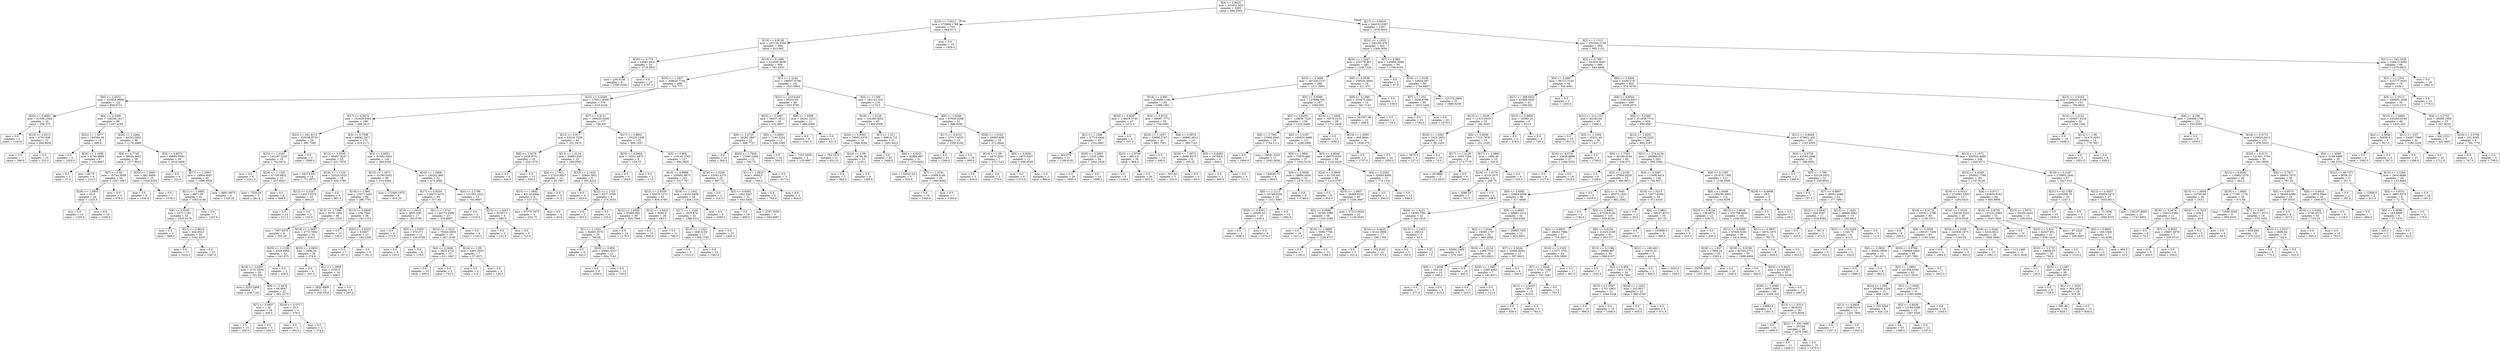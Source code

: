 digraph Tree {
node [shape=box] ;
0 [label="X[4] <= 2.9425\nmse = 331651.529\nsamples = 2000\nvalue = 994.5005"] ;
1 [label="X[10] <= 7.6513\nmse = 272968.1789\nsamples = 703\nvalue = 844.0171"] ;
0 -> 1 [labeldistance=2.5, labelangle=45, headlabel="True"] ;
2 [label="X[19] <= 0.9128\nmse = 247128.2354\nsamples = 684\nvalue = 813.962"] ;
1 -> 2 ;
3 [label="X[20] <= 0.774\nmse = 10081.4931\nsamples = 24\nvalue = 1719.5833"] ;
2 -> 3 ;
4 [label="mse = 246.9136\nsamples = 9\nvalue = 1590.5556"] ;
3 -> 4 ;
5 [label="mse = 0.0\nsamples = 15\nvalue = 1797.0"] ;
3 -> 5 ;
6 [label="X[18] <= 9.1486\nmse = 224839.9839\nsamples = 660\nvalue = 781.0303"] ;
2 -> 6 ;
7 [label="X[25] <= 1.1937\nmse = 208620.7194\nsamples = 498\nvalue = 702.7771"] ;
6 -> 7 ;
8 [label="X[6] <= 2.4572\nmse = 210924.9909\nsamples = 122\nvalue = 959.6721"] ;
7 -> 8 ;
9 [label="X[20] <= 0.8662\nmse = 61536.2344\nsamples = 24\nvalue = 356.375"] ;
8 -> 9 ;
10 [label="mse = 0.0\nsamples = 2\nvalue = 1143.0"] ;
9 -> 10 ;
11 [label="X[13] <= 0.8212\nmse = 5763.936\nsamples = 22\nvalue = 284.8636"] ;
9 -> 11 ;
12 [label="mse = 0.0\nsamples = 7\nvalue = 396.0"] ;
11 -> 12 ;
13 [label="mse = 0.0\nsamples = 15\nvalue = 233.0"] ;
11 -> 13 ;
14 [label="X[4] <= 2.4306\nmse = 136546.1617\nsamples = 98\nvalue = 1107.4184"] ;
8 -> 14 ;
15 [label="X[22] <= 1.0077\nmse = 184594.04\nsamples = 10\nvalue = 499.6"] ;
14 -> 15 ;
16 [label="mse = 0.0\nsamples = 4\nvalue = 1020.0"] ;
15 -> 16 ;
17 [label="X[24] <= 1.1696\nmse = 6749.8889\nsamples = 6\nvalue = 152.6667"] ;
15 -> 17 ;
18 [label="mse = 0.0\nsamples = 2\nvalue = 37.0"] ;
17 -> 18 ;
19 [label="mse = 90.75\nsamples = 4\nvalue = 210.5"] ;
17 -> 19 ;
20 [label="X[26] <= 1.2464\nmse = 84333.2953\nsamples = 88\nvalue = 1176.4886"] ;
14 -> 20 ;
21 [label="X[9] <= 4.7745\nmse = 30034.9822\nsamples = 39\nvalue = 1377.6923"] ;
20 -> 21 ;
22 [label="X[7] <= 0.85\nmse = 16744.3056\nsamples = 24\nvalue = 1267.1667"] ;
21 -> 22 ;
23 [label="X[26] <= 1.0955\nmse = 25.0\nsamples = 20\nvalue = 1325.0"] ;
22 -> 23 ;
24 [label="mse = 0.0\nsamples = 10\nvalue = 1320.0"] ;
23 -> 24 ;
25 [label="mse = 0.0\nsamples = 10\nvalue = 1330.0"] ;
23 -> 25 ;
26 [label="mse = 0.0\nsamples = 4\nvalue = 978.0"] ;
22 -> 26 ;
27 [label="X[22] <= 1.0097\nmse = 481.8489\nsamples = 15\nvalue = 1554.5333"] ;
21 -> 27 ;
28 [label="mse = 0.0\nsamples = 8\nvalue = 1534.0"] ;
27 -> 28 ;
29 [label="mse = 0.0\nsamples = 7\nvalue = 1578.0"] ;
27 -> 29 ;
30 [label="X[5] <= 0.8573\nmse = 69683.8592\nsamples = 49\nvalue = 1016.3469"] ;
20 -> 30 ;
31 [label="mse = 0.0\nsamples = 4\nvalue = 222.0"] ;
30 -> 31 ;
32 [label="X[17] <= 1.2005\nmse = 14804.6647\nsamples = 45\nvalue = 1086.9556"] ;
30 -> 32 ;
33 [label="X[11] <= 1.0692\nmse = 9071.95\nsamples = 41\nvalue = 1063.4146"] ;
32 -> 33 ;
34 [label="X[8] <= 0.9245\nmse = 2572.1185\nsamples = 34\nvalue = 1025.6176"] ;
33 -> 34 ;
35 [label="mse = 0.0\nsamples = 4\nvalue = 898.0"] ;
34 -> 35 ;
36 [label="X[11] <= 0.9618\nmse = 454.0322\nsamples = 30\nvalue = 1042.6333"] ;
34 -> 36 ;
37 [label="mse = 0.0\nsamples = 17\nvalue = 1024.0"] ;
36 -> 37 ;
38 [label="mse = 0.0\nsamples = 13\nvalue = 1067.0"] ;
36 -> 38 ;
39 [label="mse = 0.0\nsamples = 7\nvalue = 1247.0"] ;
33 -> 39 ;
40 [label="mse = 9661.6875\nsamples = 4\nvalue = 1328.25"] ;
32 -> 40 ;
41 [label="X[25] <= 3.4349\nmse = 179511.8398\nsamples = 376\nvalue = 619.4229"] ;
7 -> 41 ;
42 [label="X[17] <= 0.8474\nmse = 151929.6503\nsamples = 199\nvalue = 488.2613"] ;
41 -> 42 ;
43 [label="X[21] <= 261.6113\nmse = 329198.8733\nsamples = 24\nvalue = 991.7083"] ;
42 -> 43 ;
44 [label="X[22] <= 1.0197\nmse = 142197.5235\nsamples = 19\nvalue = 752.9474"] ;
43 -> 44 ;
45 [label="mse = 0.0\nsamples = 6\nvalue = 1241.0"] ;
44 -> 45 ;
46 [label="X[19] <= 1.1335\nmse = 47150.9822\nsamples = 13\nvalue = 527.6923"] ;
44 -> 46 ;
47 [label="mse = 7534.24\nsamples = 5\nvalue = 261.6"] ;
46 -> 47 ;
48 [label="mse = 0.0\nsamples = 8\nvalue = 694.0"] ;
46 -> 48 ;
49 [label="mse = 0.0\nsamples = 5\nvalue = 1899.0"] ;
43 -> 49 ;
50 [label="X[5] <= 0.7538\nmse = 88091.2671\nsamples = 175\nvalue = 419.2171"] ;
42 -> 50 ;
51 [label="X[12] <= 3.0535\nmse = 60407.9247\nsamples = 33\nvalue = 631.7879"] ;
50 -> 51 ;
52 [label="mse = 64174.551\nsamples = 14\nvalue = 771.8571"] ;
51 -> 52 ;
53 [label="X[19] <= 1.1128\nmse = 32524.0332\nsamples = 19\nvalue = 528.5789"] ;
51 -> 53 ;
54 [label="X[12] <= 3.5267\nmse = 14017.9375\nsamples = 16\nvalue = 466.25"] ;
53 -> 54 ;
55 [label="mse = 0.0\nsamples = 14\nvalue = 511.0"] ;
54 -> 55 ;
56 [label="mse = 0.0\nsamples = 2\nvalue = 153.0"] ;
54 -> 56 ;
57 [label="mse = 0.0\nsamples = 3\nvalue = 861.0"] ;
53 -> 57 ;
58 [label="X[3] <= 1.0053\nmse = 81583.2904\nsamples = 142\nvalue = 369.8169"] ;
50 -> 58 ;
59 [label="X[13] <= 1.1671\nmse = 32180.0202\nsamples = 90\nvalue = 310.0444"] ;
58 -> 59 ;
60 [label="X[19] <= 1.095\nmse = 13477.5442\nsamples = 86\nvalue = 286.7791"] ;
59 -> 60 ;
61 [label="X[12] <= 1.7306\nmse = 9276.1456\nsamples = 60\nvalue = 341.2333"] ;
60 -> 61 ;
62 [label="mse = 7507.9375\nsamples = 8\nvalue = 505.25"] ;
61 -> 62 ;
63 [label="X[19] <= 1.0687\nmse = 4772.7692\nsamples = 52\nvalue = 316.0"] ;
61 -> 63 ;
64 [label="X[25] <= 3.1238\nmse = 4328.6094\nsamples = 32\nvalue = 341.875"] ;
63 -> 64 ;
65 [label="X[18] <= 3.4297\nmse = 3721.6504\nsamples = 29\nvalue = 331.931"] ;
64 -> 65 ;
66 [label="mse = 3253.3469\nsamples = 7\nvalue = 236.7143"] ;
65 -> 66 ;
67 [label="X[9] <= 3.4476\nmse = 68.0847\nsamples = 22\nvalue = 362.2273"] ;
65 -> 67 ;
68 [label="X[7] <= 0.9937\nmse = 1.25\nsamples = 18\nvalue = 358.5"] ;
67 -> 68 ;
69 [label="mse = 0.0\nsamples = 15\nvalue = 359.0"] ;
68 -> 69 ;
70 [label="mse = 0.0\nsamples = 3\nvalue = 356.0"] ;
68 -> 70 ;
71 [label="X[19] <= 0.9717\nmse = 25.0\nsamples = 4\nvalue = 379.0"] ;
67 -> 71 ;
72 [label="mse = 0.0\nsamples = 2\nvalue = 384.0"] ;
71 -> 72 ;
73 [label="mse = 0.0\nsamples = 2\nvalue = 374.0"] ;
71 -> 73 ;
74 [label="mse = 0.0\nsamples = 3\nvalue = 438.0"] ;
64 -> 74 ;
75 [label="X[25] <= 2.0833\nmse = 2698.24\nsamples = 20\nvalue = 274.6"] ;
63 -> 75 ;
76 [label="mse = 0.0\nsamples = 4\nvalue = 301.0"] ;
75 -> 76 ;
77 [label="X[1] <= 1.2809\nmse = 3155.0\nsamples = 16\nvalue = 268.0"] ;
75 -> 77 ;
78 [label="mse = 3832.8889\nsamples = 12\nvalue = 258.3333"] ;
77 -> 78 ;
79 [label="mse = 0.0\nsamples = 4\nvalue = 297.0"] ;
77 -> 79 ;
80 [label="X[13] <= 0.8469\nmse = 538.7944\nsamples = 26\nvalue = 161.1154"] ;
60 -> 80 ;
81 [label="mse = 0.0\nsamples = 13\nvalue = 138.0"] ;
80 -> 81 ;
82 [label="X[20] <= 0.8325\nmse = 8.9467\nsamples = 13\nvalue = 184.2308"] ;
80 -> 82 ;
83 [label="mse = 0.0\nsamples = 7\nvalue = 187.0"] ;
82 -> 83 ;
84 [label="mse = 0.0\nsamples = 6\nvalue = 181.0"] ;
82 -> 84 ;
85 [label="mse = 172440.1875\nsamples = 4\nvalue = 810.25"] ;
59 -> 85 ;
86 [label="X[16] <= 1.0408\nmse = 150202.966\nsamples = 52\nvalue = 473.2692"] ;
58 -> 86 ;
87 [label="X[17] <= 0.9254\nmse = 116072.4475\nsamples = 40\nvalue = 377.45"] ;
86 -> 87 ;
88 [label="X[15] <= 1.0432\nmse = 3835.308\nsamples = 17\nvalue = 163.4706"] ;
87 -> 88 ;
89 [label="mse = 0.0\nsamples = 4\nvalue = 272.0"] ;
88 -> 89 ;
90 [label="X[0] <= 1.6303\nmse = 276.071\nsamples = 13\nvalue = 130.0769"] ;
88 -> 90 ;
91 [label="mse = 0.0\nsamples = 4\nvalue = 155.0"] ;
90 -> 91 ;
92 [label="mse = 0.0\nsamples = 9\nvalue = 119.0"] ;
90 -> 92 ;
93 [label="X[1] <= 1.3747\nmse = 140173.4556\nsamples = 23\nvalue = 535.6087"] ;
87 -> 93 ;
94 [label="X[24] <= 1.1013\nmse = 75044.0055\nsamples = 19\nvalue = 407.3158"] ;
93 -> 94 ;
95 [label="X[4] <= 2.2646\nmse = 3423.4722\nsamples = 12\nvalue = 611.1667"] ;
94 -> 95 ;
96 [label="mse = 0.0\nsamples = 10\nvalue = 585.0"] ;
95 -> 96 ;
97 [label="mse = 0.0\nsamples = 2\nvalue = 742.0"] ;
95 -> 97 ;
98 [label="X[14] <= 1.09\nmse = 4463.2653\nsamples = 7\nvalue = 57.8571"] ;
94 -> 98 ;
99 [label="mse = 0.0\nsamples = 4\nvalue = 0.0"] ;
98 -> 99 ;
100 [label="mse = 0.0\nsamples = 3\nvalue = 135.0"] ;
98 -> 100 ;
101 [label="mse = 0.0\nsamples = 4\nvalue = 1145.0"] ;
93 -> 101 ;
102 [label="X[0] <= 2.1796\nmse = 131352.2222\nsamples = 12\nvalue = 792.6667"] ;
86 -> 102 ;
103 [label="mse = 0.0\nsamples = 4\nvalue = 1218.0"] ;
102 -> 103 ;
104 [label="X[15] <= 1.0567\nmse = 61347.0\nsamples = 8\nvalue = 580.0"] ;
102 -> 104 ;
105 [label="mse = 0.0\nsamples = 2\nvalue = 151.0"] ;
104 -> 105 ;
106 [label="mse = 0.0\nsamples = 6\nvalue = 723.0"] ;
104 -> 106 ;
107 [label="X[7] <= 0.9121\nmse = 169435.0268\nsamples = 177\nvalue = 766.887"] ;
41 -> 107 ;
108 [label="X[13] <= 0.917\nmse = 53219.7239\nsamples = 42\nvalue = 351.5476"] ;
107 -> 108 ;
109 [label="X[6] <= 3.3579\nmse = 1628.9751\nsamples = 19\nvalue = 524.1579"] ;
108 -> 109 ;
110 [label="mse = 0.0\nsamples = 4\nvalue = 446.0"] ;
109 -> 110 ;
111 [label="mse = 0.0\nsamples = 15\nvalue = 545.0"] ;
109 -> 111 ;
112 [label="X[13] <= 1.0114\nmse = 50893.259\nsamples = 23\nvalue = 208.9565"] ;
108 -> 112 ;
113 [label="X[0] <= 1.7811\nmse = 27410.8827\nsamples = 14\nvalue = 91.7857"] ;
112 -> 113 ;
114 [label="X[15] <= 1.0842\nmse = 43119.4844\nsamples = 8\nvalue = 137.375"] ;
113 -> 114 ;
115 [label="mse = 67275.1875\nsamples = 4\nvalue = 234.75"] ;
114 -> 115 ;
116 [label="mse = 0.0\nsamples = 4\nvalue = 40.0"] ;
114 -> 116 ;
117 [label="mse = 0.0\nsamples = 6\nvalue = 31.0"] ;
113 -> 117 ;
118 [label="X[23] <= 2.1432\nmse = 32844.3951\nsamples = 9\nvalue = 391.2222"] ;
112 -> 118 ;
119 [label="mse = 0.0\nsamples = 3\nvalue = 625.0"] ;
118 -> 119 ;
120 [label="X[22] <= 1.1725\nmse = 8277.5556\nsamples = 6\nvalue = 274.3333"] ;
118 -> 120 ;
121 [label="mse = 0.0\nsamples = 2\nvalue = 403.0"] ;
120 -> 121 ;
122 [label="mse = 0.0\nsamples = 4\nvalue = 210.0"] ;
120 -> 122 ;
123 [label="X[17] <= 0.8832\nmse = 135225.1596\nsamples = 135\nvalue = 896.1037"] ;
107 -> 123 ;
124 [label="X[25] <= 4.5904\nmse = 10531.6875\nsamples = 8\nvalue = 194.75"] ;
123 -> 124 ;
125 [label="mse = 0.0\nsamples = 6\nvalue = 254.0"] ;
124 -> 125 ;
126 [label="mse = 0.0\nsamples = 2\nvalue = 17.0"] ;
124 -> 126 ;
127 [label="X[5] <= 0.909\nmse = 110142.3763\nsamples = 127\nvalue = 940.2835"] ;
123 -> 127 ;
128 [label="X[19] <= 0.9999\nmse = 100461.8875\nsamples = 103\nvalue = 1017.767"] ;
127 -> 128 ;
129 [label="X[12] <= 2.6339\nmse = 55870.1572\nsamples = 65\nvalue = 830.4769"] ;
128 -> 129 ;
130 [label="X[12] <= 1.6592\nmse = 63560.881\nsamples = 39\nvalue = 928.7949"] ;
129 -> 130 ;
131 [label="X[1] <= 1.1045\nmse = 44465.3376\nsamples = 25\nvalue = 788.68"] ;
130 -> 131 ;
132 [label="mse = 0.0\nsamples = 4\nvalue = 442.0"] ;
131 -> 132 ;
133 [label="X[20] <= 0.984\nmse = 25681.6327\nsamples = 21\nvalue = 854.7143"] ;
131 -> 133 ;
134 [label="mse = 0.0\nsamples = 8\nvalue = 1059.0"] ;
133 -> 134 ;
135 [label="mse = 0.0\nsamples = 13\nvalue = 729.0"] ;
133 -> 135 ;
136 [label="mse = 0.0\nsamples = 14\nvalue = 1179.0"] ;
130 -> 136 ;
137 [label="X[12] <= 3.6422\nmse = 8085.0\nsamples = 26\nvalue = 683.0"] ;
129 -> 137 ;
138 [label="mse = 0.0\nsamples = 15\nvalue = 606.0"] ;
137 -> 138 ;
139 [label="mse = 0.0\nsamples = 11\nvalue = 788.0"] ;
137 -> 139 ;
140 [label="X[19] <= 1.1442\nmse = 14102.6406\nsamples = 38\nvalue = 1338.1316"] ;
128 -> 140 ;
141 [label="X[17] <= 1.1329\nmse = 1910.874\nsamples = 32\nvalue = 1386.5312"] ;
140 -> 141 ;
142 [label="X[13] <= 1.1021\nmse = 458.6159\nsamples = 17\nvalue = 1348.1765"] ;
141 -> 142 ;
143 [label="mse = 0.0\nsamples = 5\nvalue = 1315.0"] ;
142 -> 143 ;
144 [label="mse = 0.0\nsamples = 12\nvalue = 1362.0"] ;
142 -> 144 ;
145 [label="mse = 0.0\nsamples = 15\nvalue = 1430.0"] ;
141 -> 145 ;
146 [label="mse = 0.0\nsamples = 6\nvalue = 1080.0"] ;
140 -> 146 ;
147 [label="X[16] <= 1.0246\nmse = 15343.4375\nsamples = 24\nvalue = 607.75"] ;
127 -> 147 ;
148 [label="mse = 0.0\nsamples = 2\nvalue = 214.0"] ;
147 -> 148 ;
149 [label="X[3] <= 0.9305\nmse = 1362.5207\nsamples = 22\nvalue = 643.5455"] ;
147 -> 149 ;
150 [label="mse = 0.0\nsamples = 19\nvalue = 656.0"] ;
149 -> 150 ;
151 [label="mse = 2787.5556\nsamples = 3\nvalue = 564.6667"] ;
149 -> 151 ;
152 [label="X[1] <= 1.2242\nmse = 198007.6746\nsamples = 162\nvalue = 1021.5864"] ;
6 -> 152 ;
153 [label="X[21] <= 218.4264\nmse = 83316.63\nsamples = 46\nvalue = 635.9783"] ;
152 -> 153 ;
154 [label="X[22] <= 0.9467\nmse = 56637.3012\nsamples = 35\nvalue = 532.6857"] ;
153 -> 154 ;
155 [label="X[9] <= 2.4723\nmse = 20261.0847\nsamples = 22\nvalue = 688.7727"] ;
154 -> 155 ;
156 [label="mse = 0.0\nsamples = 10\nvalue = 564.0"] ;
155 -> 156 ;
157 [label="X[25] <= 1.7928\nmse = 13360.5208\nsamples = 12\nvalue = 792.75"] ;
155 -> 157 ;
158 [label="X[1] <= 1.0818\nmse = 4000.0\nsamples = 7\nvalue = 704.0"] ;
157 -> 158 ;
159 [label="mse = 0.0\nsamples = 5\nvalue = 744.0"] ;
158 -> 159 ;
160 [label="mse = 0.0\nsamples = 2\nvalue = 604.0"] ;
158 -> 160 ;
161 [label="mse = 0.0\nsamples = 5\nvalue = 917.0"] ;
157 -> 161 ;
162 [label="X[0] <= 3.0093\nmse = 7193.3254\nsamples = 13\nvalue = 268.5385"] ;
154 -> 162 ;
163 [label="mse = 0.0\nsamples = 10\nvalue = 309.0"] ;
162 -> 163 ;
164 [label="mse = 7523.5556\nsamples = 3\nvalue = 133.6667"] ;
162 -> 164 ;
165 [label="X[9] <= 1.5599\nmse = 26241.3223\nsamples = 11\nvalue = 964.6364"] ;
153 -> 165 ;
166 [label="mse = 0.0\nsamples = 9\nvalue = 1041.0"] ;
165 -> 166 ;
167 [label="mse = 0.0\nsamples = 2\nvalue = 621.0"] ;
165 -> 167 ;
168 [label="X[3] <= 1.1266\nmse = 161141.319\nsamples = 116\nvalue = 1174.5"] ;
152 -> 168 ;
169 [label="X[16] <= 1.0129\nmse = 102305.9252\nsamples = 65\nvalue = 1400.8308"] ;
168 -> 169 ;
170 [label="X[20] <= 0.9165\nmse = 79903.6378\nsamples = 14\nvalue = 1068.9286"] ;
169 -> 170 ;
171 [label="mse = 792.1875\nsamples = 4\nvalue = 653.25"] ;
170 -> 171 ;
172 [label="X[14] <= 1.09\nmse = 14786.56\nsamples = 10\nvalue = 1235.2"] ;
170 -> 172 ;
173 [label="mse = 0.0\nsamples = 2\nvalue = 992.0"] ;
172 -> 173 ;
174 [label="mse = 0.0\nsamples = 8\nvalue = 1296.0"] ;
172 -> 174 ;
175 [label="X[7] <= 1.011\nmse = 69914.722\nsamples = 51\nvalue = 1491.9412"] ;
169 -> 175 ;
176 [label="mse = 0.0\nsamples = 20\nvalue = 1666.0"] ;
175 -> 176 ;
177 [label="X[6] <= 4.8221\nmse = 82864.487\nsamples = 31\nvalue = 1379.6452"] ;
175 -> 177 ;
178 [label="mse = 134542.24\nsamples = 5\nvalue = 832.6"] ;
177 -> 178 ;
179 [label="X[7] <= 1.0781\nmse = 4309.5148\nsamples = 26\nvalue = 1484.8462"] ;
177 -> 179 ;
180 [label="mse = 0.0\nsamples = 19\nvalue = 1445.0"] ;
179 -> 180 ;
181 [label="mse = 0.0\nsamples = 7\nvalue = 1593.0"] ;
179 -> 181 ;
182 [label="X[0] <= 1.9248\nmse = 87630.4298\nsamples = 51\nvalue = 886.0392"] ;
168 -> 182 ;
183 [label="X[17] <= 0.8151\nmse = 37517.6033\nsamples = 33\nvalue = 1056.8182"] ;
182 -> 183 ;
184 [label="mse = 0.0\nsamples = 15\nvalue = 1269.0"] ;
183 -> 184 ;
185 [label="mse = 0.0\nsamples = 18\nvalue = 880.0"] ;
183 -> 185 ;
186 [label="X[26] <= 1.0182\nmse = 28005.608\nsamples = 18\nvalue = 572.9444"] ;
182 -> 186 ;
187 [label="X[14] <= 1.09\nmse = 4470.2041\nsamples = 7\nvalue = 375.7143"] ;
186 -> 187 ;
188 [label="mse = 0.0\nsamples = 5\nvalue = 418.0"] ;
187 -> 188 ;
189 [label="mse = 0.0\nsamples = 2\nvalue = 270.0"] ;
187 -> 189 ;
190 [label="X[8] <= 0.9281\nmse = 2475.5207\nsamples = 11\nvalue = 698.4545"] ;
186 -> 190 ;
191 [label="mse = 0.0\nsamples = 9\nvalue = 675.0"] ;
190 -> 191 ;
192 [label="mse = 0.0\nsamples = 2\nvalue = 804.0"] ;
190 -> 192 ;
193 [label="mse = 0.0\nsamples = 19\nvalue = 1926.0"] ;
1 -> 193 ;
194 [label="X[17] <= 0.8916\nmse = 344532.0397\nsamples = 1297\nvalue = 1076.0655"] ;
0 -> 194 [labeldistance=2.5, labelangle=-45, headlabel="False"] ;
195 [label="X[24] <= 1.1925\nmse = 240195.476\nsamples = 343\nvalue = 1309.5656"] ;
194 -> 195 ;
196 [label="X[26] <= 1.2047\nmse = 220779.267\nsamples = 285\nvalue = 1228.7228"] ;
195 -> 196 ;
197 [label="X[23] <= 5.2698\nmse = 187236.2157\nsamples = 269\nvalue = 1271.3903"] ;
196 -> 197 ;
198 [label="X[18] <= 4.885\nmse = 229489.1184\nsamples = 102\nvalue = 1086.1961"] ;
197 -> 198 ;
199 [label="X[20] <= 0.9287\nmse = 118919.5745\nsamples = 47\nvalue = 1472.0"] ;
198 -> 199 ;
200 [label="X[1] <= 1.1588\nmse = 37714.4444\nsamples = 45\nvalue = 1532.6667"] ;
199 -> 200 ;
201 [label="mse = 464.876\nsamples = 11\nvalue = 1199.8182"] ;
200 -> 201 ;
202 [label="X[25] <= 2.2825\nmse = 2326.2284\nsamples = 34\nvalue = 1640.3529"] ;
200 -> 202 ;
203 [label="mse = 0.0\nsamples = 20\nvalue = 1600.0"] ;
202 -> 203 ;
204 [label="mse = 0.0\nsamples = 14\nvalue = 1698.0"] ;
202 -> 204 ;
205 [label="mse = 0.0\nsamples = 2\nvalue = 107.0"] ;
199 -> 205 ;
206 [label="X[3] <= 0.8722\nmse = 88087.7772\nsamples = 55\nvalue = 756.5091"] ;
198 -> 206 ;
207 [label="X[19] <= 1.1657\nmse = 33698.5747\nsamples = 41\nvalue = 881.7561"] ;
206 -> 207 ;
208 [label="X[22] <= 1.0749\nmse = 9610.0\nsamples = 28\nvalue = 994.0"] ;
207 -> 208 ;
209 [label="mse = 0.0\nsamples = 8\nvalue = 1149.0"] ;
208 -> 209 ;
210 [label="mse = 0.0\nsamples = 20\nvalue = 932.0"] ;
208 -> 210 ;
211 [label="mse = 0.0\nsamples = 13\nvalue = 640.0"] ;
207 -> 211 ;
212 [label="X[8] <= 0.9974\nmse = 66892.0612\nsamples = 14\nvalue = 389.7143"] ;
206 -> 212 ;
213 [label="X[18] <= 7.4973\nmse = 6496.9375\nsamples = 8\nvalue = 195.25"] ;
212 -> 213 ;
214 [label="mse = 353.44\nsamples = 5\nvalue = 256.6"] ;
213 -> 214 ;
215 [label="mse = 8.0\nsamples = 3\nvalue = 93.0"] ;
213 -> 215 ;
216 [label="X[5] <= 0.8082\nmse = 29768.0\nsamples = 6\nvalue = 649.0"] ;
212 -> 216 ;
217 [label="mse = 0.0\nsamples = 2\nvalue = 405.0"] ;
216 -> 217 ;
218 [label="mse = 0.0\nsamples = 4\nvalue = 771.0"] ;
216 -> 218 ;
219 [label="X[5] <= 0.9388\nmse = 127686.765\nsamples = 167\nvalue = 1384.503"] ;
197 -> 219 ;
220 [label="X[2] <= 0.8293\nmse = 118656.7226\nsamples = 139\nvalue = 1310.5468"] ;
219 -> 220 ;
221 [label="X[6] <= 2.7901\nmse = 27904.6543\nsamples = 18\nvalue = 1744.1111"] ;
220 -> 221 ;
222 [label="mse = 0.0\nsamples = 7\nvalue = 1904.0"] ;
221 -> 222 ;
223 [label="mse = 19041.3223\nsamples = 11\nvalue = 1642.3636"] ;
221 -> 223 ;
224 [label="X[0] <= 2.0187\nmse = 100033.4686\nsamples = 121\nvalue = 1246.0496"] ;
220 -> 224 ;
225 [label="X[9] <= 1.9801\nmse = 75970.466\nsamples = 37\nvalue = 1503.5135"] ;
224 -> 225 ;
226 [label="mse = 144540.75\nsamples = 4\nvalue = 904.5"] ;
225 -> 226 ;
227 [label="X[9] <= 2.9569\nmse = 18894.0459\nsamples = 33\nvalue = 1576.1212"] ;
225 -> 227 ;
228 [label="X[0] <= 1.2113\nmse = 10746.5556\nsamples = 24\nvalue = 1511.6667"] ;
227 -> 228 ;
229 [label="X[20] <= 0.8261\nmse = 16589.44\nsamples = 10\nvalue = 1438.4"] ;
228 -> 229 ;
230 [label="mse = 0.0\nsamples = 2\nvalue = 1696.0"] ;
229 -> 230 ;
231 [label="mse = 0.0\nsamples = 8\nvalue = 1374.0"] ;
229 -> 231 ;
232 [label="mse = 0.0\nsamples = 14\nvalue = 1564.0"] ;
228 -> 232 ;
233 [label="mse = 0.0\nsamples = 9\nvalue = 1748.0"] ;
227 -> 233 ;
234 [label="X[3] <= 0.8548\nmse = 68573.4201\nsamples = 84\nvalue = 1132.6429"] ;
224 -> 234 ;
235 [label="X[20] <= 0.8908\nmse = 41755.461\nsamples = 69\nvalue = 1210.5797"] ;
234 -> 235 ;
236 [label="mse = 0.0\nsamples = 9\nvalue = 952.0"] ;
235 -> 236 ;
237 [label="X[15] <= 1.0937\nmse = 36484.8322\nsamples = 60\nvalue = 1249.3667"] ;
235 -> 237 ;
238 [label="X[2] <= 0.8566\nmse = 10786.3386\nsamples = 38\nvalue = 1320.2368"] ;
237 -> 238 ;
239 [label="mse = 0.0\nsamples = 19\nvalue = 1411.0"] ;
238 -> 239 ;
240 [label="X[19] <= 1.0908\nmse = 5096.7756\nsamples = 19\nvalue = 1229.4737"] ;
238 -> 240 ;
241 [label="mse = 0.0\nsamples = 7\nvalue = 1136.0"] ;
240 -> 241 ;
242 [label="mse = 0.0\nsamples = 12\nvalue = 1284.0"] ;
240 -> 242 ;
243 [label="mse = 57213.0434\nsamples = 22\nvalue = 1126.9545"] ;
237 -> 243 ;
244 [label="X[4] <= 5.2282\nmse = 35465.8489\nsamples = 15\nvalue = 774.1333"] ;
234 -> 244 ;
245 [label="mse = 0.0\nsamples = 2\nvalue = 294.0"] ;
244 -> 245 ;
246 [label="mse = 0.0\nsamples = 13\nvalue = 848.0"] ;
244 -> 246 ;
247 [label="X[18] <= 7.3456\nmse = 10570.5153\nsamples = 28\nvalue = 1751.6429"] ;
219 -> 247 ;
248 [label="mse = 0.0\nsamples = 12\nvalue = 1636.0"] ;
247 -> 248 ;
249 [label="X[13] <= 1.0095\nmse = 945.9844\nsamples = 16\nvalue = 1838.375"] ;
247 -> 249 ;
250 [label="mse = 0.0\nsamples = 2\nvalue = 1757.0"] ;
249 -> 250 ;
251 [label="mse = 0.0\nsamples = 14\nvalue = 1850.0"] ;
249 -> 251 ;
252 [label="X[8] <= 0.9538\nmse = 239526.4844\nsamples = 16\nvalue = 511.375"] ;
196 -> 252 ;
253 [label="X[9] <= 5.1489\nmse = 253472.2041\nsamples = 14\nvalue = 561.7143"] ;
252 -> 253 ;
254 [label="mse = 341007.36\nsamples = 10\nvalue = 498.8"] ;
253 -> 254 ;
255 [label="mse = 0.0\nsamples = 4\nvalue = 719.0"] ;
253 -> 255 ;
256 [label="mse = 0.0\nsamples = 2\nvalue = 159.0"] ;
252 -> 256 ;
257 [label="X[7] <= 0.992\nmse = 145684.9468\nsamples = 58\nvalue = 1706.8103"] ;
195 -> 257 ;
258 [label="mse = 9.0\nsamples = 2\nvalue = 87.0"] ;
257 -> 258 ;
259 [label="X[16] <= 1.0198\nmse = 53834.367\nsamples = 56\nvalue = 1764.6607"] ;
257 -> 259 ;
260 [label="X[7] <= 1.051\nmse = 5436.9796\nsamples = 35\nvalue = 1815.1429"] ;
259 -> 260 ;
261 [label="mse = 0.0\nsamples = 15\nvalue = 1730.0"] ;
260 -> 261 ;
262 [label="mse = 0.0\nsamples = 20\nvalue = 1879.0"] ;
260 -> 262 ;
263 [label="mse = 123170.2494\nsamples = 21\nvalue = 1680.5238"] ;
259 -> 263 ;
264 [label="X[2] <= 1.1313\nmse = 355394.2136\nsamples = 954\nvalue = 992.1132"] ;
194 -> 264 ;
265 [label="X[2] <= 0.7887\nmse = 341651.9497\nsamples = 866\nvalue = 943.4908"] ;
264 -> 265 ;
266 [label="X[4] <= 6.4887\nmse = 94727.0145\nsamples = 44\nvalue = 330.4091"] ;
265 -> 266 ;
267 [label="X[21] <= 308.8452\nmse = 41868.3926\nsamples = 41\nvalue = 266.561"] ;
266 -> 267 ;
268 [label="X[13] <= 1.0239\nmse = 11313.6419\nsamples = 33\nvalue = 182.4545"] ;
267 -> 268 ;
269 [label="X[16] <= 1.0281\nmse = 1623.2653\nsamples = 14\nvalue = 89.1429"] ;
268 -> 269 ;
270 [label="mse = 3675.0\nsamples = 4\nvalue = 127.0"] ;
269 -> 270 ;
271 [label="mse = 0.0\nsamples = 10\nvalue = 74.0"] ;
269 -> 271 ;
272 [label="X[5] <= 0.8056\nmse = 7310.7978\nsamples = 19\nvalue = 251.2105"] ;
268 -> 272 ;
273 [label="X[17] <= 1.0129\nmse = 1835.7284\nsamples = 9\nvalue = 173.7778"] ;
272 -> 273 ;
274 [label="mse = 26.8889\nsamples = 3\nvalue = 113.3333"] ;
273 -> 274 ;
275 [label="mse = 0.0\nsamples = 6\nvalue = 204.0"] ;
273 -> 275 ;
276 [label="X[17] <= 1.0883\nmse = 1985.49\nsamples = 10\nvalue = 320.9"] ;
272 -> 276 ;
277 [label="X[16] <= 1.0176\nmse = 4218.1875\nsamples = 4\nvalue = 299.75"] ;
276 -> 277 ;
278 [label="mse = 3080.25\nsamples = 2\nvalue = 351.5"] ;
277 -> 278 ;
279 [label="mse = 0.0\nsamples = 2\nvalue = 248.0"] ;
277 -> 279 ;
280 [label="mse = 0.0\nsamples = 6\nvalue = 335.0"] ;
276 -> 280 ;
281 [label="X[23] <= 5.8855\nmse = 18360.25\nsamples = 8\nvalue = 613.5"] ;
267 -> 281 ;
282 [label="mse = 0.0\nsamples = 4\nvalue = 478.0"] ;
281 -> 282 ;
283 [label="mse = 0.0\nsamples = 4\nvalue = 749.0"] ;
281 -> 283 ;
284 [label="mse = 0.0\nsamples = 3\nvalue = 1203.0"] ;
266 -> 284 ;
285 [label="X[6] <= 5.4508\nmse = 333672.87\nsamples = 822\nvalue = 976.3078"] ;
265 -> 285 ;
286 [label="X[8] <= 0.9044\nmse = 318134.8457\nsamples = 669\nvalue = 1039.2975"] ;
285 -> 286 ;
287 [label="X[21] <= 212.1311\nmse = 82183.04\nsamples = 45\nvalue = 1588.4"] ;
286 -> 287 ;
288 [label="mse = 0.0\nsamples = 15\nvalue = 1911.0"] ;
287 -> 288 ;
289 [label="X[3] <= 1.1504\nmse = 45221.49\nsamples = 30\nvalue = 1427.1"] ;
287 -> 289 ;
290 [label="X[10] <= 6.3741\nmse = 33626.8889\nsamples = 27\nvalue = 1386.3333"] ;
289 -> 290 ;
291 [label="mse = 0.0\nsamples = 9\nvalue = 1127.0"] ;
290 -> 291 ;
292 [label="mse = 0.0\nsamples = 18\nvalue = 1516.0"] ;
290 -> 292 ;
293 [label="mse = 0.0\nsamples = 3\nvalue = 1794.0"] ;
289 -> 293 ;
294 [label="X[9] <= 5.1009\nmse = 311838.7714\nsamples = 624\nvalue = 999.6987"] ;
286 -> 294 ;
295 [label="X[12] <= 2.9201\nmse = 216148.3225\nsamples = 343\nvalue = 865.2187"] ;
294 -> 295 ;
296 [label="X[6] <= 1.7503\nmse = 95189.9194\nsamples = 80\nvalue = 536.075"] ;
295 -> 296 ;
297 [label="mse = 0.0\nsamples = 8\nvalue = 1159.0"] ;
296 -> 297 ;
298 [label="X[3] <= 1.2109\nmse = 57860.9529\nsamples = 72\nvalue = 466.8611"] ;
296 -> 298 ;
299 [label="X[0] <= 3.9385\nmse = 33864.8558\nsamples = 66\nvalue = 417.4848"] ;
298 -> 299 ;
300 [label="X[26] <= 1.0221\nmse = 16291.7851\nsamples = 22\nvalue = 243.1818"] ;
299 -> 300 ;
301 [label="X[10] <= 4.4422\nmse = 8122.3806\nsamples = 17\nvalue = 296.1765"] ;
300 -> 301 ;
302 [label="mse = 0.0\nsamples = 3\nvalue = 103.0"] ;
301 -> 302 ;
303 [label="mse = 152.8163\nsamples = 14\nvalue = 337.5714"] ;
301 -> 303 ;
304 [label="X[13] <= 1.1423\nmse = 2053.6\nsamples = 5\nvalue = 63.0"] ;
300 -> 304 ;
305 [label="mse = 0.0\nsamples = 3\nvalue = 100.0"] ;
304 -> 305 ;
306 [label="mse = 0.25\nsamples = 2\nvalue = 7.5"] ;
304 -> 306 ;
307 [label="X[0] <= 4.4852\nmse = 19865.2314\nsamples = 44\nvalue = 504.6364"] ;
299 -> 307 ;
308 [label="X[2] <= 1.0344\nmse = 10405.1787\nsamples = 32\nvalue = 460.4062"] ;
307 -> 308 ;
309 [label="mse = 32940.1389\nsamples = 6\nvalue = 576.1667"] ;
308 -> 309 ;
310 [label="X[16] <= 1.0124\nmse = 1398.7515\nsamples = 26\nvalue = 433.6923"] ;
308 -> 310 ;
311 [label="X[9] <= 1.6295\nmse = 303.24\nsamples = 10\nvalue = 388.4"] ;
310 -> 311 ;
312 [label="mse = 0.0\nsamples = 7\nvalue = 377.0"] ;
311 -> 312 ;
313 [label="mse = 0.0\nsamples = 3\nvalue = 415.0"] ;
311 -> 313 ;
314 [label="mse = 0.0\nsamples = 16\nvalue = 462.0"] ;
310 -> 314 ;
315 [label="mse = 25963.7431\nsamples = 12\nvalue = 622.5833"] ;
307 -> 315 ;
316 [label="mse = 0.0\nsamples = 6\nvalue = 1010.0"] ;
298 -> 316 ;
317 [label="X[21] <= 274.4154\nmse = 209964.011\nsamples = 263\nvalue = 965.3384"] ;
295 -> 317 ;
318 [label="X[4] <= 5.2687\nmse = 111688.4414\nsamples = 140\nvalue = 795.8071"] ;
317 -> 318 ;
319 [label="X[5] <= 0.7645\nmse = 85373.1823\nsamples = 121\nvalue = 862.2562"] ;
318 -> 319 ;
320 [label="mse = 0.0\nsamples = 3\nvalue = 1745.0"] ;
319 -> 320 ;
321 [label="X[4] <= 3.8403\nmse = 67228.9144\nsamples = 118\nvalue = 839.8136"] ;
319 -> 321 ;
322 [label="X[2] <= 0.9953\nmse = 66262.7984\nsamples = 57\nvalue = 718.2807"] ;
321 -> 322 ;
323 [label="X[7] <= 0.9244\nmse = 32980.8284\nsamples = 13\nvalue = 307.6923"] ;
322 -> 323 ;
324 [label="X[26] <= 1.0907\nmse = 2380.4082\nsamples = 7\nvalue = 142.8571"] ;
323 -> 324 ;
325 [label="mse = 0.0\nsamples = 2\nvalue = 220.0"] ;
324 -> 325 ;
326 [label="mse = 0.0\nsamples = 5\nvalue = 112.0"] ;
324 -> 326 ;
327 [label="mse = 0.0\nsamples = 6\nvalue = 500.0"] ;
323 -> 327 ;
328 [label="X[16] <= 1.0165\nmse = 11571.3781\nsamples = 44\nvalue = 839.5909"] ;
322 -> 328 ;
329 [label="X[7] <= 1.0648\nmse = 3732.7188\nsamples = 27\nvalue = 763.1481"] ;
328 -> 329 ;
330 [label="X[12] <= 4.6403\nmse = 720.0\nsamples = 14\nvalue = 819.0"] ;
329 -> 330 ;
331 [label="mse = 0.0\nsamples = 9\nvalue = 839.0"] ;
330 -> 331 ;
332 [label="mse = 0.0\nsamples = 5\nvalue = 783.0"] ;
330 -> 332 ;
333 [label="mse = 0.0\nsamples = 13\nvalue = 703.0"] ;
329 -> 333 ;
334 [label="mse = 0.0\nsamples = 17\nvalue = 961.0"] ;
328 -> 334 ;
335 [label="X[5] <= 0.9126\nmse = 41433.3169\nsamples = 61\nvalue = 953.377"] ;
321 -> 335 ;
336 [label="X[12] <= 4.1186\nmse = 18099.867\nsamples = 56\nvalue = 998.9107"] ;
335 -> 336 ;
337 [label="mse = 0.0\nsamples = 2\nvalue = 1542.0"] ;
336 -> 337 ;
338 [label="X[2] <= 0.908\nmse = 7441.7178\nsamples = 54\nvalue = 978.7963"] ;
336 -> 338 ;
339 [label="X[15] <= 1.0597\nmse = 2701.1863\nsamples = 31\nvalue = 1044.3226"] ;
338 -> 339 ;
340 [label="mse = 0.0\nsamples = 16\nvalue = 994.0"] ;
339 -> 340 ;
341 [label="mse = 0.0\nsamples = 15\nvalue = 1098.0"] ;
339 -> 341 ;
342 [label="X[24] <= 1.1931\nmse = 243.9017\nsamples = 23\nvalue = 890.4783"] ;
338 -> 342 ;
343 [label="mse = 0.0\nsamples = 14\nvalue = 903.0"] ;
342 -> 343 ;
344 [label="mse = 0.0\nsamples = 9\nvalue = 871.0"] ;
342 -> 344 ;
345 [label="X[21] <= 195.463\nmse = 19470.24\nsamples = 5\nvalue = 443.4"] ;
335 -> 345 ;
346 [label="mse = 0.0\nsamples = 2\nvalue = 600.0"] ;
345 -> 346 ;
347 [label="mse = 5202.0\nsamples = 3\nvalue = 339.0"] ;
345 -> 347 ;
348 [label="X[16] <= 1.0213\nmse = 72077.9169\nsamples = 19\nvalue = 372.6316"] ;
318 -> 348 ;
349 [label="mse = 0.0\nsamples = 3\nvalue = 28.0"] ;
348 -> 349 ;
350 [label="X[6] <= 2.9821\nmse = 59147.4375\nsamples = 16\nvalue = 437.25"] ;
348 -> 350 ;
351 [label="mse = 0.0\nsamples = 7\nvalue = 408.0"] ;
350 -> 351 ;
352 [label="mse = 103968.0\nsamples = 9\nvalue = 460.0"] ;
350 -> 352 ;
353 [label="X[9] <= 4.1205\nmse = 251874.7306\nsamples = 123\nvalue = 1158.3008"] ;
317 -> 353 ;
354 [label="X[6] <= 1.6448\nmse = 169195.4863\nsamples = 114\nvalue = 1244.9298"] ;
353 -> 354 ;
355 [label="X[20] <= 0.8124\nmse = 136.6875\nsamples = 12\nvalue = 429.75"] ;
354 -> 355 ;
356 [label="mse = 0.0\nsamples = 9\nvalue = 423.0"] ;
355 -> 356 ;
357 [label="mse = 0.0\nsamples = 3\nvalue = 450.0"] ;
355 -> 357 ;
358 [label="X[23] <= 3.9638\nmse = 101708.6683\nsamples = 102\nvalue = 1340.8333"] ;
354 -> 358 ;
359 [label="X[11] <= 0.9289\nmse = 67926.6202\nsamples = 90\nvalue = 1414.8444"] ;
358 -> 359 ;
360 [label="X[16] <= 1.027\nmse = 17004.24\nsamples = 35\nvalue = 1283.4"] ;
359 -> 360 ;
361 [label="mse = 29709.9289\nsamples = 15\nvalue = 1207.9333"] ;
360 -> 361 ;
362 [label="mse = 0.0\nsamples = 20\nvalue = 1340.0"] ;
360 -> 362 ;
363 [label="X[19] <= 0.9189\nmse = 82340.1772\nsamples = 55\nvalue = 1498.4909"] ;
359 -> 363 ;
364 [label="mse = 0.0\nsamples = 3\nvalue = 560.0"] ;
363 -> 364 ;
365 [label="X[22] <= 0.9421\nmse = 33345.655\nsamples = 52\nvalue = 1552.6346"] ;
363 -> 365 ;
366 [label="X[26] <= 1.0566\nmse = 4807.3694\nsamples = 40\nvalue = 1458.325"] ;
365 -> 366 ;
367 [label="mse = 19683.0\nsamples = 4\nvalue = 1301.0"] ;
366 -> 367 ;
368 [label="X[15] <= 1.0314\nmse = 98.8233\nsamples = 36\nvalue = 1475.8056"] ;
366 -> 368 ;
369 [label="mse = 0.0\nsamples = 10\nvalue = 1490.0"] ;
368 -> 369 ;
370 [label="X[21] <= 330.1688\nmse = 29.534\nsamples = 26\nvalue = 1470.3462"] ;
368 -> 370 ;
371 [label="mse = 0.0\nsamples = 11\nvalue = 1464.0"] ;
370 -> 371 ;
372 [label="mse = 0.0\nsamples = 15\nvalue = 1475.0"] ;
370 -> 372 ;
373 [label="mse = 0.0\nsamples = 12\nvalue = 1867.0"] ;
365 -> 373 ;
374 [label="X[11] <= 0.9837\nmse = 5874.1875\nsamples = 12\nvalue = 785.75"] ;
358 -> 374 ;
375 [label="mse = 0.0\nsamples = 9\nvalue = 830.0"] ;
374 -> 375 ;
376 [label="mse = 0.0\nsamples = 3\nvalue = 653.0"] ;
374 -> 376 ;
377 [label="X[18] <= 6.6698\nmse = 18.0\nsamples = 9\nvalue = 61.0"] ;
353 -> 377 ;
378 [label="mse = 0.0\nsamples = 6\nvalue = 64.0"] ;
377 -> 378 ;
379 [label="mse = 0.0\nsamples = 3\nvalue = 55.0"] ;
377 -> 379 ;
380 [label="X[11] <= 0.8649\nmse = 379621.451\nsamples = 281\nvalue = 1163.8505"] ;
294 -> 380 ;
381 [label="X[2] <= 0.8758\nmse = 92593.2948\nsamples = 33\nvalue = 398.9091"] ;
380 -> 381 ;
382 [label="mse = 0.0\nsamples = 2\nvalue = 1360.0"] ;
381 -> 382 ;
383 [label="X[0] <= 3.789\nmse = 35129.0552\nsamples = 31\nvalue = 336.9032"] ;
381 -> 383 ;
384 [label="mse = 0.0\nsamples = 7\nvalue = 197.0"] ;
383 -> 384 ;
385 [label="X[7] <= 0.8897\nmse = 38001.2066\nsamples = 24\nvalue = 377.7083"] ;
383 -> 385 ;
386 [label="X[22] <= 0.9443\nmse = 548.9587\nsamples = 11\nvalue = 518.6364"] ;
385 -> 386 ;
387 [label="mse = 0.0\nsamples = 9\nvalue = 529.0"] ;
386 -> 387 ;
388 [label="mse = 361.0\nsamples = 2\nvalue = 472.0"] ;
386 -> 388 ;
389 [label="X[13] <= 1.1425\nmse = 38666.5562\nsamples = 13\nvalue = 258.4615"] ;
385 -> 389 ;
390 [label="X[21] <= 151.4194\nmse = 1140.75\nsamples = 8\nvalue = 412.5"] ;
389 -> 390 ;
391 [label="mse = 0.0\nsamples = 6\nvalue = 432.0"] ;
390 -> 391 ;
392 [label="mse = 0.0\nsamples = 2\nvalue = 354.0"] ;
390 -> 392 ;
393 [label="mse = 0.0\nsamples = 5\nvalue = 12.0"] ;
389 -> 393 ;
394 [label="X[13] <= 1.1872\nmse = 329593.4489\nsamples = 248\nvalue = 1265.6371"] ;
380 -> 394 ;
395 [label="X[23] <= 4.4348\nmse = 293653.7766\nsamples = 191\nvalue = 1157.6126"] ;
394 -> 395 ;
396 [label="X[18] <= 4.0313\nmse = 274483.5395\nsamples = 127\nvalue = 1294.5433"] ;
395 -> 396 ;
397 [label="X[19] <= 0.9174\nmse = 235511.2786\nsamples = 89\nvalue = 1130.1573"] ;
396 -> 397 ;
398 [label="mse = 0.0\nsamples = 6\nvalue = 226.0"] ;
397 -> 398 ;
399 [label="X[9] <= 5.5959\nmse = 189167.7436\nsamples = 83\nvalue = 1195.5181"] ;
397 -> 399 ;
400 [label="X[6] <= 3.3826\nmse = 89342.6939\nsamples = 14\nvalue = 740.8571"] ;
399 -> 400 ;
401 [label="mse = 0.0\nsamples = 6\nvalue = 1086.0"] ;
400 -> 401 ;
402 [label="mse = 0.0\nsamples = 8\nvalue = 482.0"] ;
400 -> 402 ;
403 [label="X[20] <= 0.9766\nmse = 158969.5404\nsamples = 69\nvalue = 1287.7681"] ;
399 -> 403 ;
404 [label="X[3] <= 1.0893\nmse = 141056.6348\nsamples = 62\nvalue = 1227.4516"] ;
403 -> 404 ;
405 [label="X[22] <= 1.058\nmse = 203644.1224\nsamples = 21\nvalue = 899.1429"] ;
404 -> 405 ;
406 [label="X[13] <= 0.9454\nmse = 2338.3314\nsamples = 13\nvalue = 1251.7692"] ;
405 -> 406 ;
407 [label="mse = 0.0\nsamples = 7\nvalue = 1207.0"] ;
406 -> 407 ;
408 [label="mse = 0.0\nsamples = 6\nvalue = 1304.0"] ;
406 -> 408 ;
409 [label="mse = 355.3594\nsamples = 8\nvalue = 326.125"] ;
405 -> 409 ;
410 [label="X[1] <= 1.0409\nmse = 25514.677\nsamples = 41\nvalue = 1395.6098"] ;
404 -> 410 ;
411 [label="X[5] <= 0.8639\nmse = 12109.3388\nsamples = 22\nvalue = 1267.4545"] ;
410 -> 411 ;
412 [label="mse = 0.0\nsamples = 10\nvalue = 1388.0"] ;
411 -> 412 ;
413 [label="mse = 0.0\nsamples = 12\nvalue = 1167.0"] ;
411 -> 413 ;
414 [label="mse = 0.0\nsamples = 19\nvalue = 1544.0"] ;
410 -> 414 ;
415 [label="mse = 0.0\nsamples = 7\nvalue = 1822.0"] ;
403 -> 415 ;
416 [label="X[16] <= 1.0319\nmse = 154238.3525\nsamples = 38\nvalue = 1679.5526"] ;
396 -> 416 ;
417 [label="X[16] <= 1.0189\nmse = 145530.1875\nsamples = 12\nvalue = 1203.25"] ;
416 -> 417 ;
418 [label="mse = 0.0\nsamples = 3\nvalue = 1864.0"] ;
417 -> 418 ;
419 [label="mse = 0.0\nsamples = 9\nvalue = 983.0"] ;
417 -> 419 ;
420 [label="X[16] <= 1.0345\nmse = 5224.8521\nsamples = 26\nvalue = 1899.3846"] ;
416 -> 420 ;
421 [label="mse = 0.0\nsamples = 15\nvalue = 1961.0"] ;
420 -> 421 ;
422 [label="mse = 113.1405\nsamples = 11\nvalue = 1815.3636"] ;
420 -> 422 ;
423 [label="X[8] <= 0.9717\nmse = 220654.8162\nsamples = 64\nvalue = 885.8906"] ;
395 -> 423 ;
424 [label="X[19] <= 0.9705\nmse = 137232.2084\nsamples = 51\nvalue = 1045.7843"] ;
423 -> 424 ;
425 [label="mse = 0.0\nsamples = 16\nvalue = 1500.0"] ;
424 -> 425 ;
426 [label="X[23] <= 5.825\nmse = 62537.951\nsamples = 35\nvalue = 838.1429"] ;
424 -> 426 ;
427 [label="X[10] <= 2.1737\nmse = 29668.05\nsamples = 30\nvalue = 759.5"] ;
426 -> 427 ;
428 [label="mse = 0.0\nsamples = 2\nvalue = 128.0"] ;
427 -> 428 ;
429 [label="X[25] <= 1.1283\nmse = 1267.3814\nsamples = 28\nvalue = 804.6071"] ;
427 -> 429 ;
430 [label="mse = 0.0\nsamples = 3\nvalue = 716.0"] ;
429 -> 430 ;
431 [label="X[1] <= 1.3204\nmse = 364.2624\nsamples = 25\nvalue = 815.24"] ;
429 -> 431 ;
432 [label="mse = 590.49\nsamples = 10\nvalue = 829.1"] ;
431 -> 432 ;
433 [label="mse = 0.0\nsamples = 15\nvalue = 806.0"] ;
431 -> 433 ;
434 [label="mse = 0.0\nsamples = 5\nvalue = 1310.0"] ;
426 -> 434 ;
435 [label="X[15] <= 1.0072\nmse = 54156.5444\nsamples = 13\nvalue = 258.6154"] ;
423 -> 435 ;
436 [label="mse = 67.2222\nsamples = 6\nvalue = 509.6667"] ;
435 -> 436 ;
437 [label="X[2] <= 0.8801\nmse = 190.5306\nsamples = 7\nvalue = 43.4286"] ;
435 -> 437 ;
438 [label="mse = 0.0\nsamples = 5\nvalue = 48.0"] ;
437 -> 438 ;
439 [label="mse = 484.0\nsamples = 2\nvalue = 32.0"] ;
437 -> 439 ;
440 [label="X[18] <= 5.2187\nmse = 279893.1844\nsamples = 57\nvalue = 1627.614"] ;
394 -> 440 ;
441 [label="X[21] <= 62.2785\nmse = 416268.75\nsamples = 20\nvalue = 1247.5"] ;
440 -> 441 ;
442 [label="mse = 0.0\nsamples = 15\nvalue = 1620.0"] ;
441 -> 442 ;
443 [label="mse = 0.0\nsamples = 5\nvalue = 130.0"] ;
441 -> 443 ;
444 [label="X[12] <= 4.0037\nmse = 85859.0475\nsamples = 37\nvalue = 1833.0811"] ;
440 -> 444 ;
445 [label="mse = 13.1836\nsamples = 16\nvalue = 1945.9375"] ;
444 -> 445 ;
446 [label="mse = 134167.8005\nsamples = 21\nvalue = 1747.0952"] ;
444 -> 446 ;
447 [label="X[13] <= 0.8102\nmse = 308405.5156\nsamples = 153\nvalue = 700.8824"] ;
285 -> 447 ;
448 [label="X[16] <= 1.0122\nmse = 203647.6318\nsamples = 32\nvalue = 1268.1562"] ;
447 -> 448 ;
449 [label="mse = 0.0\nsamples = 18\nvalue = 1648.0"] ;
448 -> 449 ;
450 [label="X[14] <= 1.09\nmse = 41470.0255\nsamples = 14\nvalue = 779.7857"] ;
448 -> 450 ;
451 [label="mse = 0.0\nsamples = 5\nvalue = 1053.0"] ;
450 -> 451 ;
452 [label="mse = 0.0\nsamples = 9\nvalue = 628.0"] ;
450 -> 452 ;
453 [label="X[9] <= 2.106\nmse = 228499.1786\nsamples = 121\nvalue = 550.8595"] ;
447 -> 453 ;
454 [label="mse = 0.0\nsamples = 6\nvalue = 1976.0"] ;
453 -> 454 ;
455 [label="X[18] <= 5.6772\nmse = 128925.6413\nsamples = 115\nvalue = 476.5043"] ;
453 -> 455 ;
456 [label="X[20] <= 0.8171\nmse = 121561.3794\nsamples = 85\nvalue = 591.9059"] ;
455 -> 456 ;
457 [label="X[13] <= 0.8283\nmse = 119482.3378\nsamples = 45\nvalue = 441.2"] ;
456 -> 457 ;
458 [label="X[15] <= 1.0954\nmse = 22705.89\nsamples = 20\nvalue = 153.1"] ;
457 -> 458 ;
459 [label="X[18] <= 5.1674\nmse = 23623.3388\nsamples = 11\nvalue = 241.5455"] ;
458 -> 459 ;
460 [label="mse = 0.0\nsamples = 4\nvalue = 70.0"] ;
459 -> 460 ;
461 [label="X[7] <= 0.9052\nmse = 10697.3878\nsamples = 7\nvalue = 339.5714"] ;
459 -> 461 ;
462 [label="mse = 0.0\nsamples = 3\nvalue = 459.0"] ;
461 -> 462 ;
463 [label="mse = 0.0\nsamples = 4\nvalue = 250.0"] ;
461 -> 463 ;
464 [label="X[23] <= 3.7632\nmse = 338.0\nsamples = 9\nvalue = 45.0"] ;
458 -> 464 ;
465 [label="mse = 0.0\nsamples = 3\nvalue = 19.0"] ;
464 -> 465 ;
466 [label="mse = 0.0\nsamples = 6\nvalue = 58.0"] ;
464 -> 466 ;
467 [label="X[19] <= 1.0063\nmse = 77381.1776\nsamples = 25\nvalue = 671.68"] ;
457 -> 467 ;
468 [label="mse = 71600.5556\nsamples = 6\nvalue = 993.3333"] ;
467 -> 468 ;
469 [label="X[7] <= 0.907\nmse = 36217.3573\nsamples = 19\nvalue = 570.1053"] ;
467 -> 469 ;
470 [label="mse = 929.284\nsamples = 9\nvalue = 376.2222"] ;
469 -> 470 ;
471 [label="X[10] <= 2.9327\nmse = 3696.64\nsamples = 10\nvalue = 744.6"] ;
469 -> 471 ;
472 [label="mse = 0.0\nsamples = 8\nvalue = 775.0"] ;
471 -> 472 ;
473 [label="mse = 0.0\nsamples = 2\nvalue = 623.0"] ;
471 -> 473 ;
474 [label="X[6] <= 5.7617\nmse = 69603.7975\nsamples = 40\nvalue = 761.45"] ;
456 -> 474 ;
475 [label="X[4] <= 6.9575\nmse = 38495.6389\nsamples = 24\nvalue = 597.8333"] ;
474 -> 475 ;
476 [label="mse = 0.0\nsamples = 8\nvalue = 327.0"] ;
475 -> 476 ;
477 [label="X[16] <= 1.0205\nmse = 2730.4375\nsamples = 16\nvalue = 733.25"] ;
475 -> 477 ;
478 [label="mse = 0.0\nsamples = 2\nvalue = 595.0"] ;
477 -> 478 ;
479 [label="mse = 0.0\nsamples = 14\nvalue = 753.0"] ;
477 -> 479 ;
480 [label="X[8] <= 0.9424\nmse = 15876.9844\nsamples = 16\nvalue = 1006.875"] ;
474 -> 480 ;
481 [label="mse = 0.0\nsamples = 9\nvalue = 1118.0"] ;
480 -> 481 ;
482 [label="mse = 0.0\nsamples = 7\nvalue = 864.0"] ;
480 -> 482 ;
483 [label="X[0] <= 1.4569\nmse = 5148.0489\nsamples = 30\nvalue = 149.5333"] ;
455 -> 483 ;
484 [label="X[21] <= 90.7571\nmse = 8058.25\nsamples = 4\nvalue = 251.5"] ;
483 -> 484 ;
485 [label="mse = 0.0\nsamples = 2\nvalue = 291.0"] ;
484 -> 485 ;
486 [label="mse = 12996.0\nsamples = 2\nvalue = 212.0"] ;
484 -> 486 ;
487 [label="X[15] <= 1.1006\nmse = 2854.6686\nsamples = 26\nvalue = 133.8462"] ;
483 -> 487 ;
488 [label="X[5] <= 0.9331\nmse = 3885.9375\nsamples = 8\nvalue = 72.75"] ;
487 -> 488 ;
489 [label="X[8] <= 0.9499\nmse = 163.8889\nsamples = 6\nvalue = 37.3333"] ;
488 -> 489 ;
490 [label="mse = 225.0\nsamples = 2\nvalue = 24.0"] ;
489 -> 490 ;
491 [label="mse = 0.0\nsamples = 4\nvalue = 44.0"] ;
489 -> 491 ;
492 [label="mse = 0.0\nsamples = 2\nvalue = 179.0"] ;
488 -> 492 ;
493 [label="mse = 0.0\nsamples = 18\nvalue = 161.0"] ;
487 -> 493 ;
494 [label="X[21] <= 341.3539\nmse = 238413.4895\nsamples = 88\nvalue = 1470.6023"] ;
264 -> 494 ;
495 [label="X[3] <= 1.1354\nmse = 215177.0043\nsamples = 70\nvalue = 1339.1"] ;
494 -> 495 ;
496 [label="X[0] <= 2.5513\nmse = 206692.1838\nsamples = 55\nvalue = 1219.1273"] ;
495 -> 496 ;
497 [label="X[15] <= 1.0609\nmse = 105285.8194\nsamples = 40\nvalue = 1433.325"] ;
496 -> 497 ;
498 [label="X[4] <= 4.9956\nmse = 54450.0\nsamples = 9\nvalue = 927.0"] ;
497 -> 498 ;
499 [label="mse = 0.0\nsamples = 6\nvalue = 1092.0"] ;
498 -> 499 ;
500 [label="mse = 0.0\nsamples = 3\nvalue = 597.0"] ;
498 -> 500 ;
501 [label="X[11] <= 0.87\nmse = 24007.7669\nsamples = 31\nvalue = 1580.3226"] ;
497 -> 501 ;
502 [label="mse = 0.0\nsamples = 13\nvalue = 1398.0"] ;
501 -> 502 ;
503 [label="mse = 0.0\nsamples = 18\nvalue = 1712.0"] ;
501 -> 503 ;
504 [label="X[4] <= 4.2703\nmse = 28498.1956\nsamples = 15\nvalue = 647.9333"] ;
496 -> 504 ;
505 [label="mse = 642.2222\nsamples = 6\nvalue = 442.6667"] ;
504 -> 505 ;
506 [label="X[18] <= 3.5794\nmse = 252.8395\nsamples = 9\nvalue = 784.7778"] ;
504 -> 506 ;
507 [label="mse = 0.0\nsamples = 4\nvalue = 767.0"] ;
506 -> 507 ;
508 [label="mse = 0.0\nsamples = 5\nvalue = 799.0"] ;
506 -> 508 ;
509 [label="mse = 0.0\nsamples = 15\nvalue = 1779.0"] ;
495 -> 509 ;
510 [label="mse = 0.0\nsamples = 18\nvalue = 1982.0"] ;
494 -> 510 ;
}